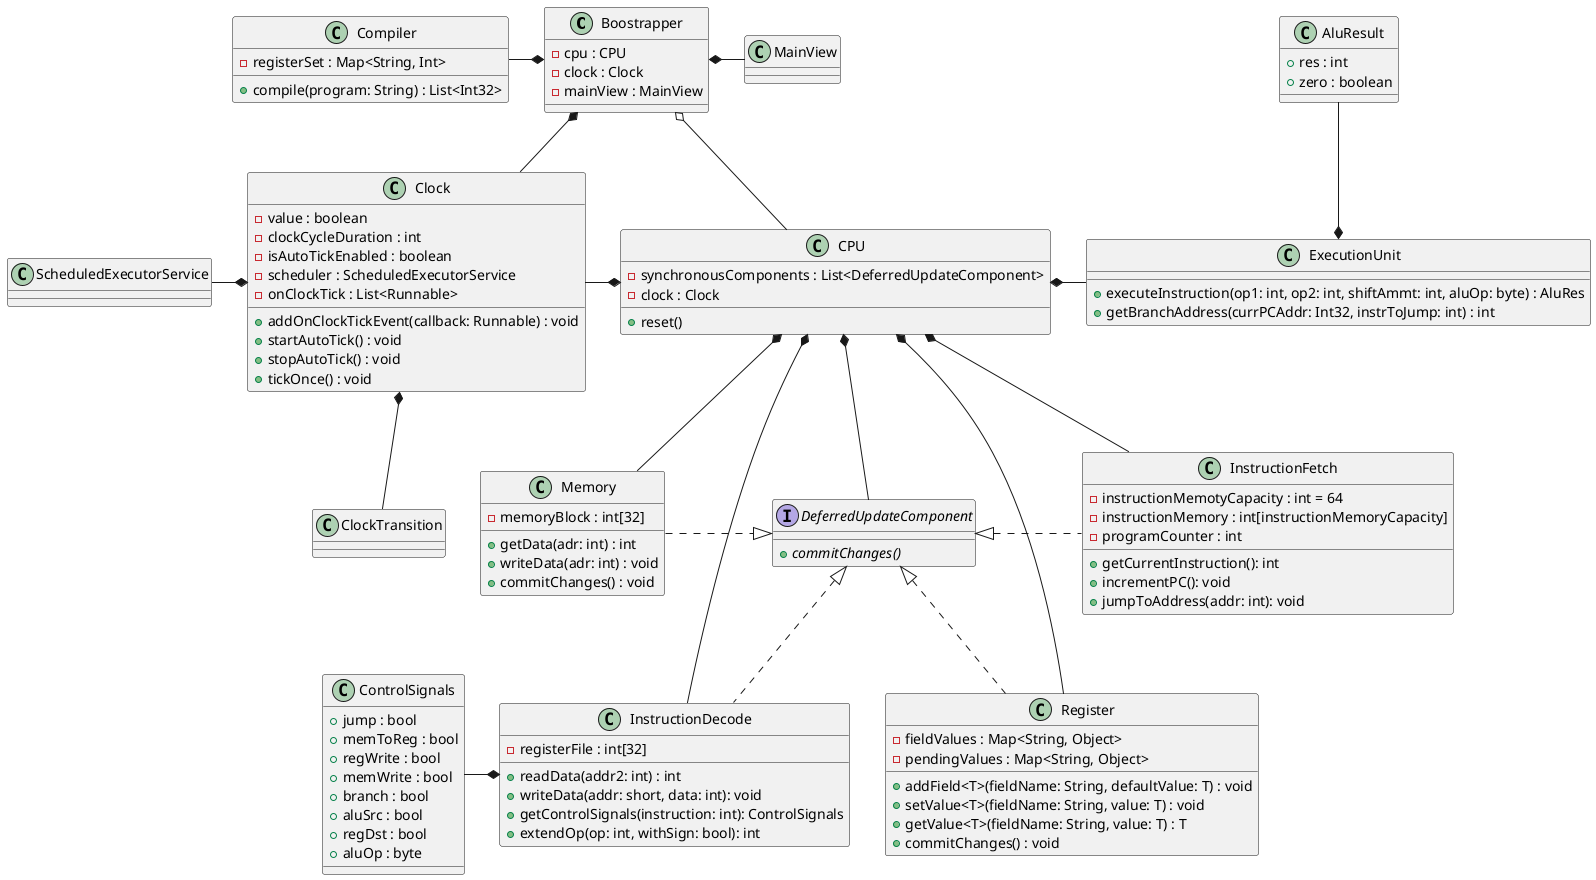 @startuml CPU Simulator

Boostrapper o-- CPU
Boostrapper *-- Clock
Boostrapper *-right- MainView
Boostrapper *-left- Compiler

Clock *-- ClockTransition
Clock *-left- ScheduledExecutorService

CPU *-- DeferredUpdateComponent
CPU *-- InstructionFetch
CPU *-- InstructionDecode
CPU *-right- ExecutionUnit
CPU *-- Memory
CPU *-left- Clock
CPU *-- Register

Register .up.|> DeferredUpdateComponent

ExecutionUnit *-up- AluResult

InstructionDecode *-left- ControlSignals 

DeferredUpdateComponent <|.. InstructionDecode
DeferredUpdateComponent <|.right. InstructionFetch
DeferredUpdateComponent <|.left. Memory


class AluResult{
    + res : int
    + zero : boolean
}

class ControlSignals {
    + jump : bool
    + memToReg : bool
    + regWrite : bool
    + memWrite : bool
    + branch : bool
    + aluSrc : bool
    + regDst : bool
    + aluOp : byte
}

interface DeferredUpdateComponent {
    {abstract} + commitChanges()
}

class Boostrapper {
    - cpu : CPU
    - clock : Clock
    - mainView : MainView
}

class CPU {
    - synchronousComponents : List<DeferredUpdateComponent>
    - clock : Clock
    + reset()
}

class Clock {
    - value : boolean
    - clockCycleDuration : int
    - isAutoTickEnabled : boolean
    - scheduler : ScheduledExecutorService
    - onClockTick : List<Runnable>
    + addOnClockTickEvent(callback: Runnable) : void
    + startAutoTick() : void
    + stopAutoTick() : void
    + tickOnce() : void
}

class InstructionFetch {
    - instructionMemotyCapacity : int = 64
    - instructionMemory : int[instructionMemoryCapacity]
    - programCounter : int
    + getCurrentInstruction(): int
    + incrementPC(): void
    + jumpToAddress(addr: int): void
}

class InstructionDecode {
    - registerFile : int[32]
    + readData(addr2: int) : int
    + writeData(addr: short, data: int): void
    + getControlSignals(instruction: int): ControlSignals
    + extendOp(op: int, withSign: bool): int
}

class ExecutionUnit {
    + executeInstruction(op1: int, op2: int, shiftAmmt: int, aluOp: byte) : AluRes
    + getBranchAddress(currPCAddr: Int32, instrToJump: int) : int
}

class Memory {
    - memoryBlock : int[32]
    + getData(adr: int) : int
    + writeData(adr: int) : void
    + commitChanges() : void
}

class Register {
    - fieldValues : Map<String, Object>
    - pendingValues : Map<String, Object>
    + addField<T>(fieldName: String, defaultValue: T) : void
    + setValue<T>(fieldName: String, value: T) : void
    + getValue<T>(fieldName: String, value: T) : T
    + commitChanges() : void
}

class MainView {
    
}

class Compiler {
    - registerSet : Map<String, Int>
    + compile(program: String) : List<Int32>
}

@enduml